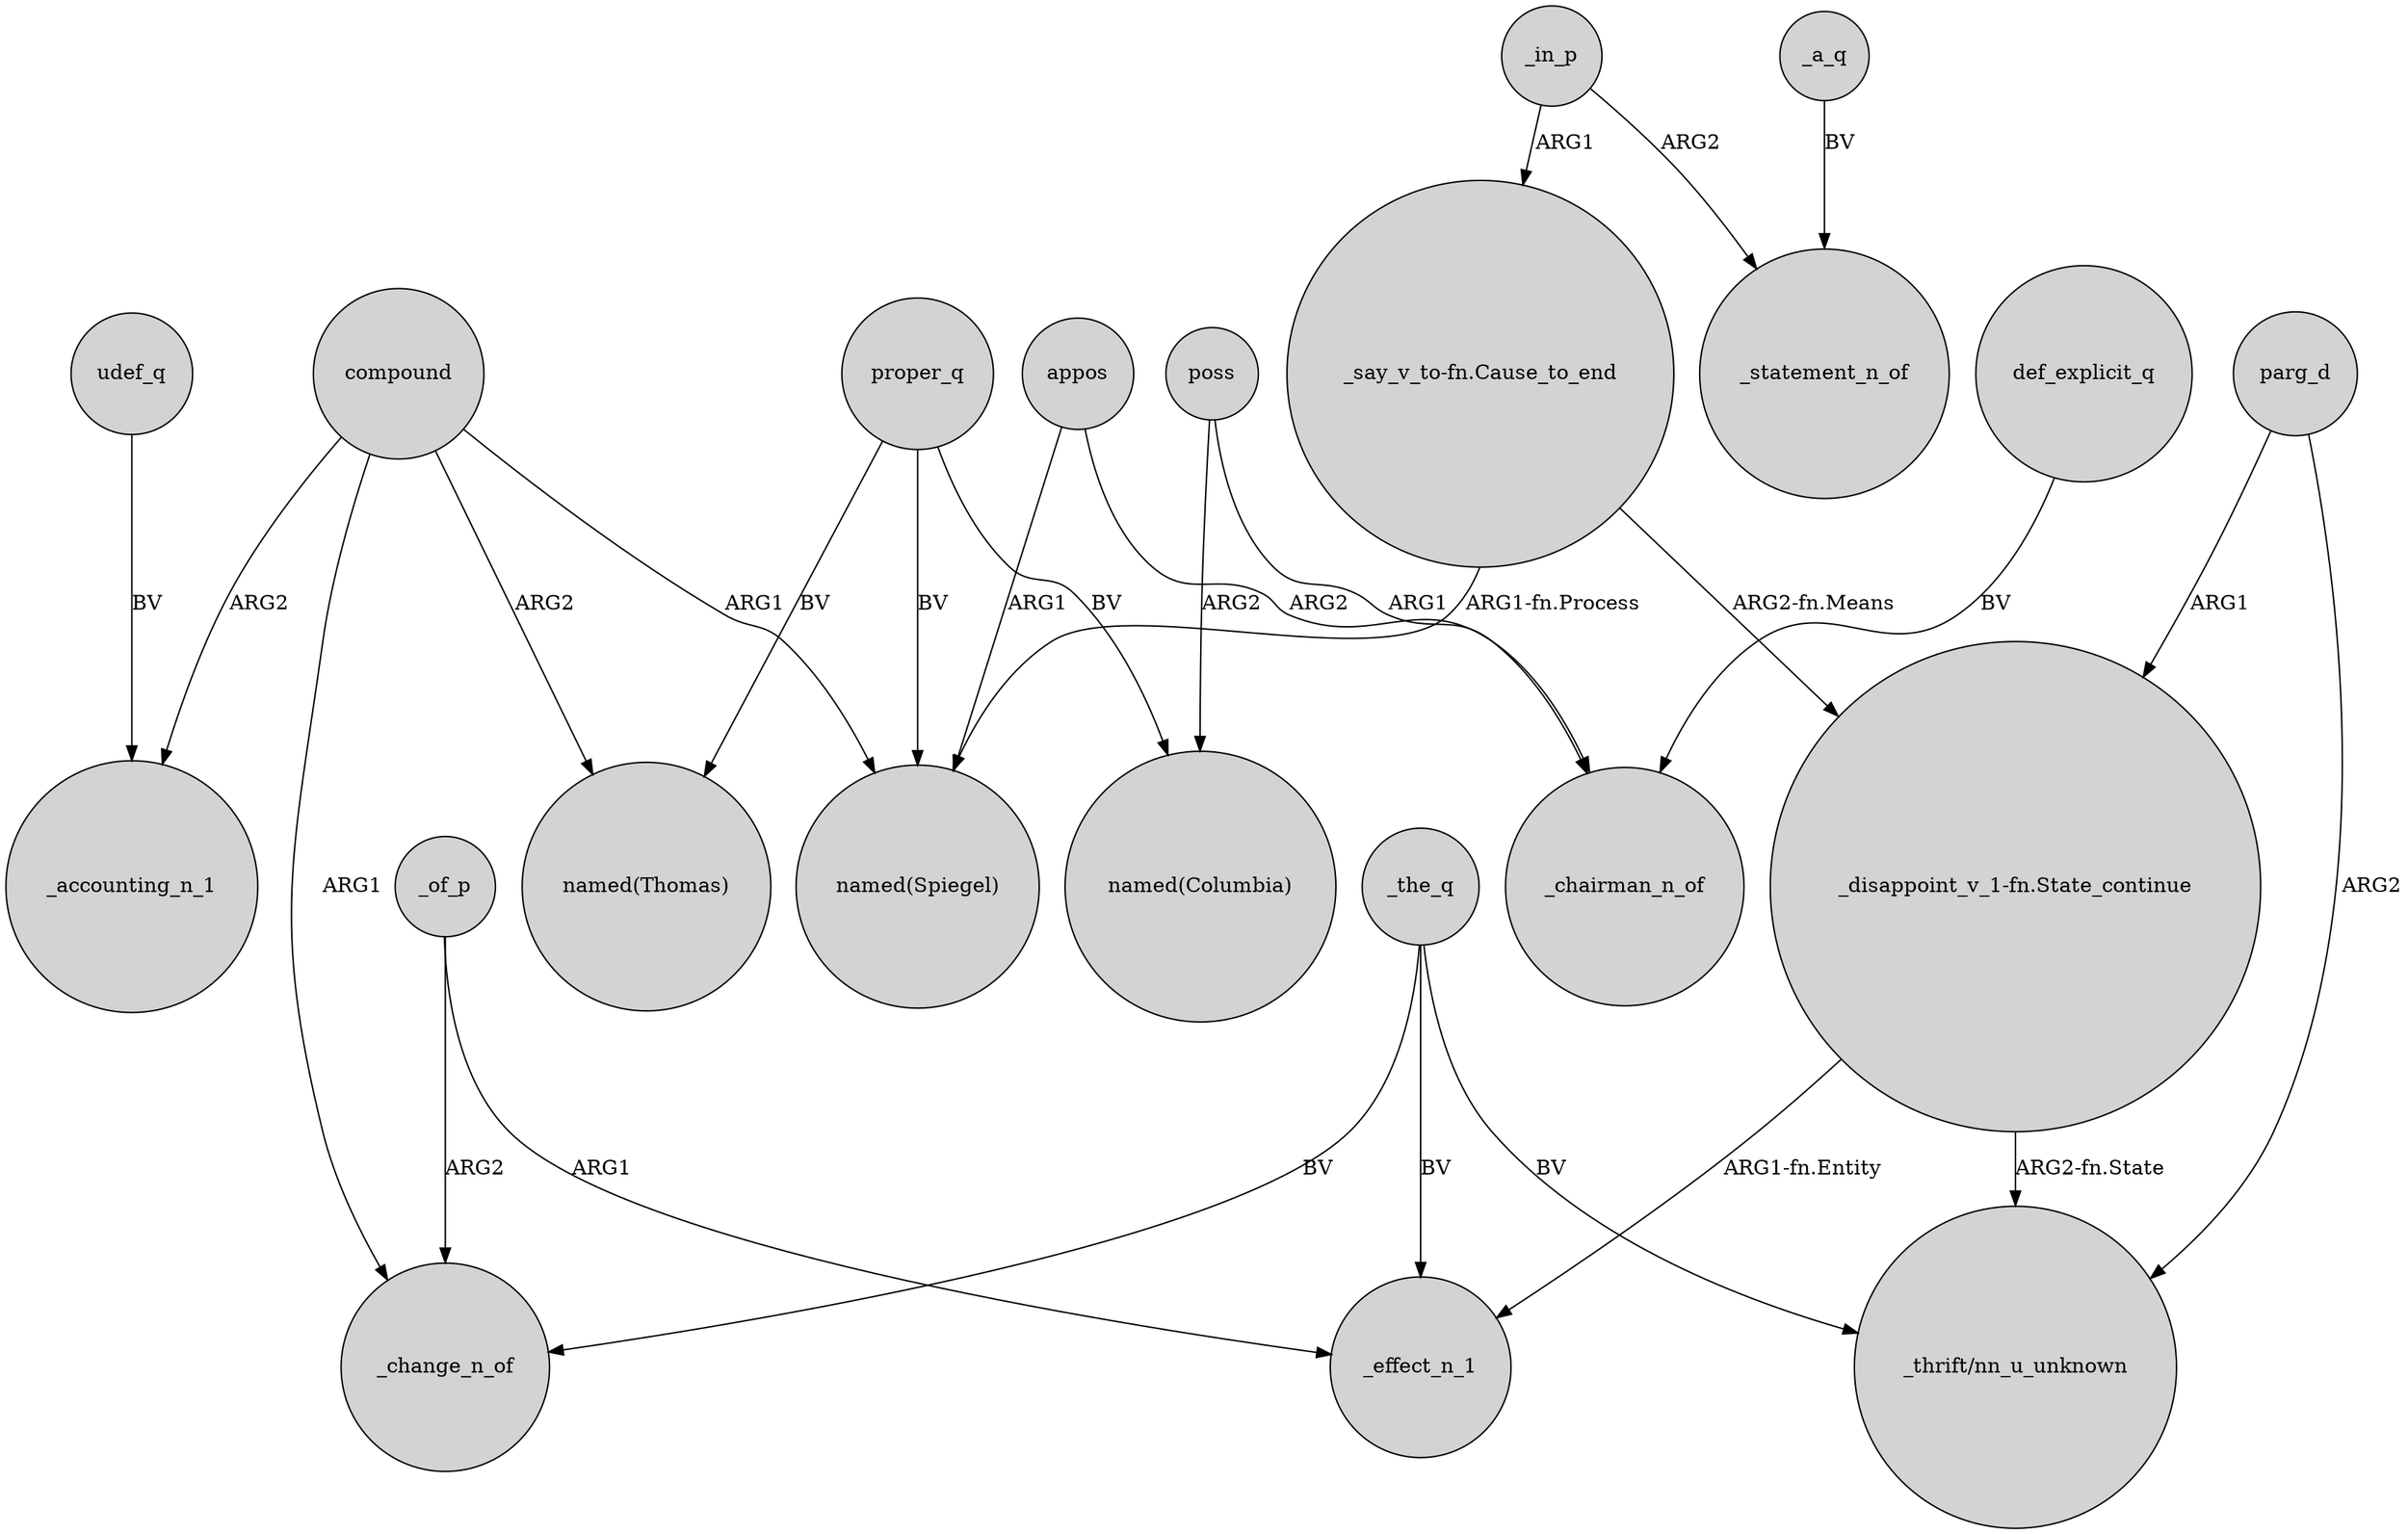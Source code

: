 digraph {
	node [shape=circle style=filled]
	_of_p -> _effect_n_1 [label=ARG1]
	"_disappoint_v_1-fn.State_continue" -> "_thrift/nn_u_unknown" [label="ARG2-fn.State"]
	proper_q -> "named(Spiegel)" [label=BV]
	appos -> "named(Spiegel)" [label=ARG1]
	"_say_v_to-fn.Cause_to_end" -> "named(Spiegel)" [label="ARG1-fn.Process"]
	proper_q -> "named(Thomas)" [label=BV]
	"_say_v_to-fn.Cause_to_end" -> "_disappoint_v_1-fn.State_continue" [label="ARG2-fn.Means"]
	"_disappoint_v_1-fn.State_continue" -> _effect_n_1 [label="ARG1-fn.Entity"]
	_of_p -> _change_n_of [label=ARG2]
	def_explicit_q -> _chairman_n_of [label=BV]
	poss -> "named(Columbia)" [label=ARG2]
	_the_q -> "_thrift/nn_u_unknown" [label=BV]
	_the_q -> _effect_n_1 [label=BV]
	parg_d -> "_disappoint_v_1-fn.State_continue" [label=ARG1]
	parg_d -> "_thrift/nn_u_unknown" [label=ARG2]
	_the_q -> _change_n_of [label=BV]
	compound -> _change_n_of [label=ARG1]
	proper_q -> "named(Columbia)" [label=BV]
	_in_p -> "_say_v_to-fn.Cause_to_end" [label=ARG1]
	_in_p -> _statement_n_of [label=ARG2]
	compound -> _accounting_n_1 [label=ARG2]
	appos -> _chairman_n_of [label=ARG2]
	udef_q -> _accounting_n_1 [label=BV]
	compound -> "named(Spiegel)" [label=ARG1]
	compound -> "named(Thomas)" [label=ARG2]
	poss -> _chairman_n_of [label=ARG1]
	_a_q -> _statement_n_of [label=BV]
}
